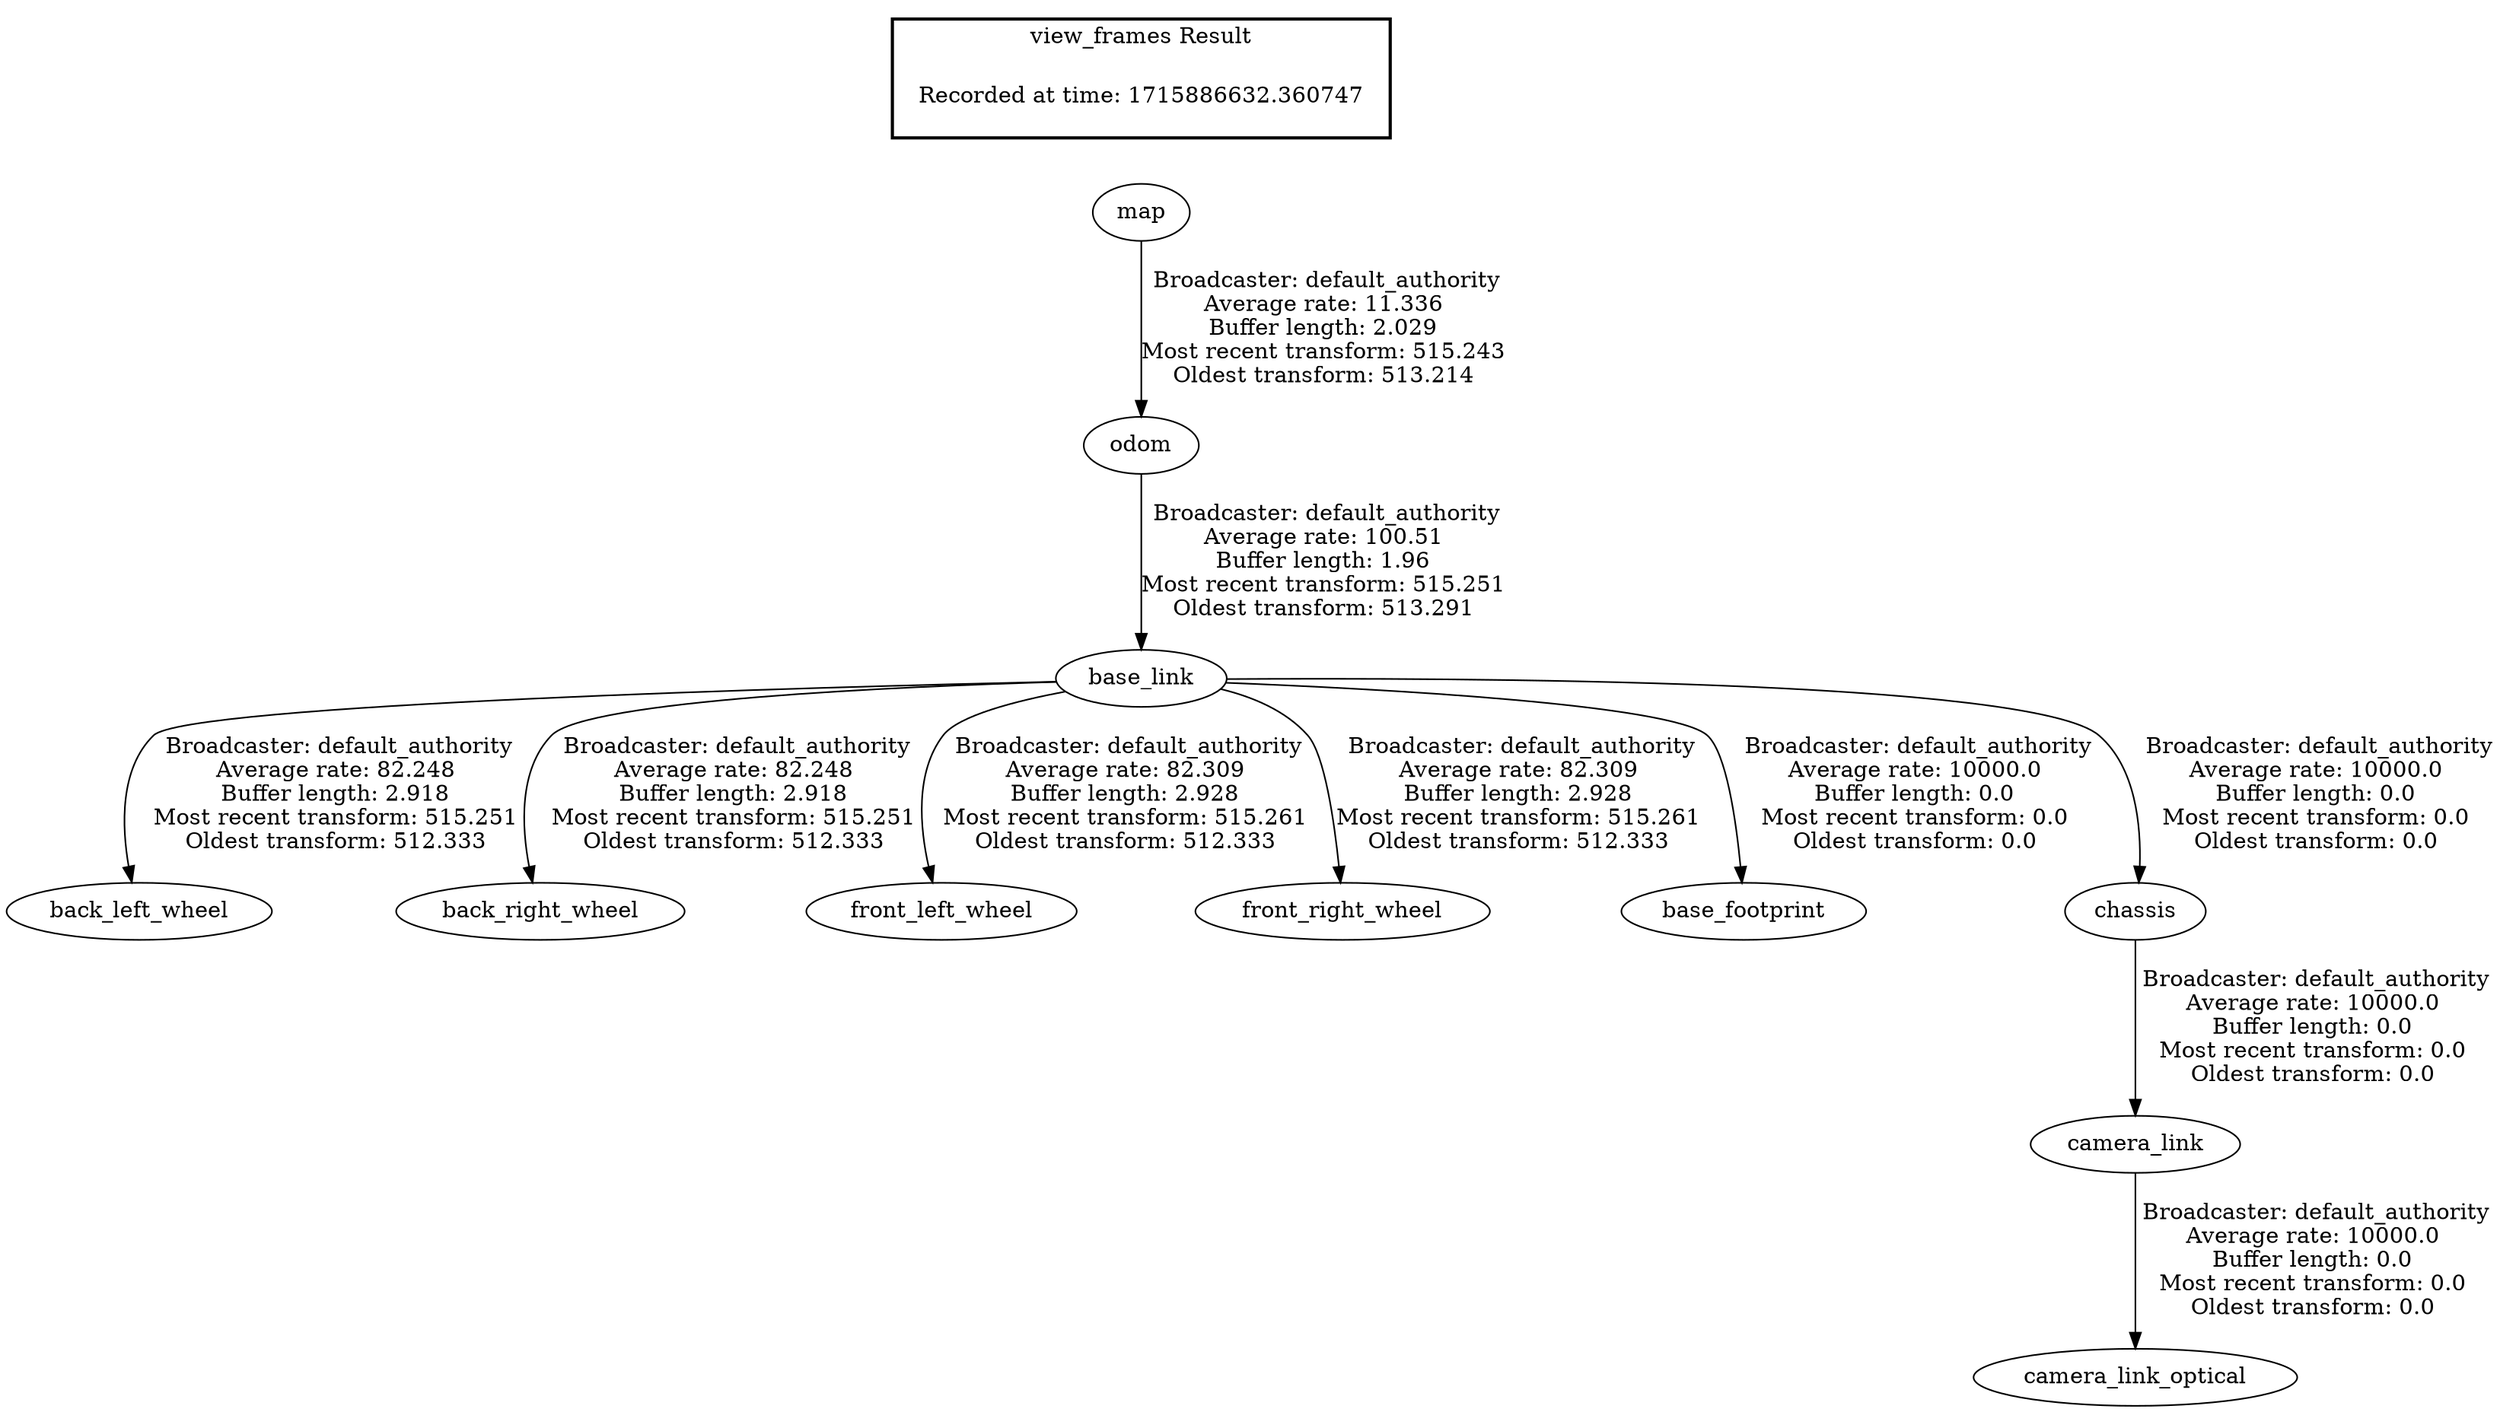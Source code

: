 digraph G {
"base_link" -> "back_left_wheel"[label=" Broadcaster: default_authority\nAverage rate: 82.248\nBuffer length: 2.918\nMost recent transform: 515.251\nOldest transform: 512.333\n"];
"odom" -> "base_link"[label=" Broadcaster: default_authority\nAverage rate: 100.51\nBuffer length: 1.96\nMost recent transform: 515.251\nOldest transform: 513.291\n"];
"base_link" -> "back_right_wheel"[label=" Broadcaster: default_authority\nAverage rate: 82.248\nBuffer length: 2.918\nMost recent transform: 515.251\nOldest transform: 512.333\n"];
"base_link" -> "front_left_wheel"[label=" Broadcaster: default_authority\nAverage rate: 82.309\nBuffer length: 2.928\nMost recent transform: 515.261\nOldest transform: 512.333\n"];
"base_link" -> "front_right_wheel"[label=" Broadcaster: default_authority\nAverage rate: 82.309\nBuffer length: 2.928\nMost recent transform: 515.261\nOldest transform: 512.333\n"];
"base_link" -> "base_footprint"[label=" Broadcaster: default_authority\nAverage rate: 10000.0\nBuffer length: 0.0\nMost recent transform: 0.0\nOldest transform: 0.0\n"];
"chassis" -> "camera_link"[label=" Broadcaster: default_authority\nAverage rate: 10000.0\nBuffer length: 0.0\nMost recent transform: 0.0\nOldest transform: 0.0\n"];
"base_link" -> "chassis"[label=" Broadcaster: default_authority\nAverage rate: 10000.0\nBuffer length: 0.0\nMost recent transform: 0.0\nOldest transform: 0.0\n"];
"camera_link" -> "camera_link_optical"[label=" Broadcaster: default_authority\nAverage rate: 10000.0\nBuffer length: 0.0\nMost recent transform: 0.0\nOldest transform: 0.0\n"];
"map" -> "odom"[label=" Broadcaster: default_authority\nAverage rate: 11.336\nBuffer length: 2.029\nMost recent transform: 515.243\nOldest transform: 513.214\n"];
edge [style=invis];
 subgraph cluster_legend { style=bold; color=black; label ="view_frames Result";
"Recorded at time: 1715886632.360747"[ shape=plaintext ] ;
}->"map";
}